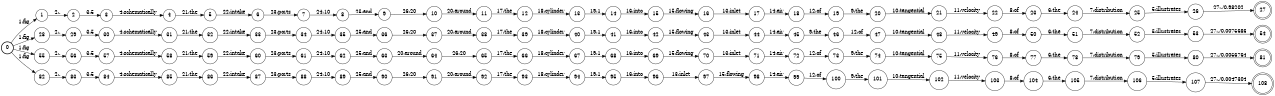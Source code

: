 digraph FST {
rankdir = LR;
size = "8.5,11";
label = "";
center = 1;
orientation = Portrait;
ranksep = "0.4";
nodesep = "0.25";
0 [label = "0", shape = circle, style = bold, fontsize = 14]
	0 -> 1 [label = "1:fig", fontsize = 14];
	0 -> 28 [label = "1:fig", fontsize = 14];
	0 -> 55 [label = "1:fig", fontsize = 14];
	0 -> 82 [label = "1:fig", fontsize = 14];
1 [label = "1", shape = circle, style = solid, fontsize = 14]
	1 -> 2 [label = "2:.", fontsize = 14];
2 [label = "2", shape = circle, style = solid, fontsize = 14]
	2 -> 3 [label = "3:5", fontsize = 14];
3 [label = "3", shape = circle, style = solid, fontsize = 14]
	3 -> 4 [label = "4:schematically", fontsize = 14];
4 [label = "4", shape = circle, style = solid, fontsize = 14]
	4 -> 5 [label = "21:the", fontsize = 14];
5 [label = "5", shape = circle, style = solid, fontsize = 14]
	5 -> 6 [label = "22:intake", fontsize = 14];
6 [label = "6", shape = circle, style = solid, fontsize = 14]
	6 -> 7 [label = "23:ports", fontsize = 14];
7 [label = "7", shape = circle, style = solid, fontsize = 14]
	7 -> 8 [label = "24:10", fontsize = 14];
8 [label = "8", shape = circle, style = solid, fontsize = 14]
	8 -> 9 [label = "25:and", fontsize = 14];
9 [label = "9", shape = circle, style = solid, fontsize = 14]
	9 -> 10 [label = "26:20", fontsize = 14];
10 [label = "10", shape = circle, style = solid, fontsize = 14]
	10 -> 11 [label = "20:around", fontsize = 14];
11 [label = "11", shape = circle, style = solid, fontsize = 14]
	11 -> 12 [label = "17:the", fontsize = 14];
12 [label = "12", shape = circle, style = solid, fontsize = 14]
	12 -> 13 [label = "18:cylinder", fontsize = 14];
13 [label = "13", shape = circle, style = solid, fontsize = 14]
	13 -> 14 [label = "19:1", fontsize = 14];
14 [label = "14", shape = circle, style = solid, fontsize = 14]
	14 -> 15 [label = "16:into", fontsize = 14];
15 [label = "15", shape = circle, style = solid, fontsize = 14]
	15 -> 16 [label = "15:flowing", fontsize = 14];
16 [label = "16", shape = circle, style = solid, fontsize = 14]
	16 -> 17 [label = "13:inlet", fontsize = 14];
17 [label = "17", shape = circle, style = solid, fontsize = 14]
	17 -> 18 [label = "14:air", fontsize = 14];
18 [label = "18", shape = circle, style = solid, fontsize = 14]
	18 -> 19 [label = "12:of", fontsize = 14];
19 [label = "19", shape = circle, style = solid, fontsize = 14]
	19 -> 20 [label = "9:the", fontsize = 14];
20 [label = "20", shape = circle, style = solid, fontsize = 14]
	20 -> 21 [label = "10:tangential", fontsize = 14];
21 [label = "21", shape = circle, style = solid, fontsize = 14]
	21 -> 22 [label = "11:velocity", fontsize = 14];
22 [label = "22", shape = circle, style = solid, fontsize = 14]
	22 -> 23 [label = "8:of", fontsize = 14];
23 [label = "23", shape = circle, style = solid, fontsize = 14]
	23 -> 24 [label = "6:the", fontsize = 14];
24 [label = "24", shape = circle, style = solid, fontsize = 14]
	24 -> 25 [label = "7:distribution", fontsize = 14];
25 [label = "25", shape = circle, style = solid, fontsize = 14]
	25 -> 26 [label = "5:illustrates", fontsize = 14];
26 [label = "26", shape = circle, style = solid, fontsize = 14]
	26 -> 27 [label = "27:./0.98202", fontsize = 14];
27 [label = "27", shape = doublecircle, style = solid, fontsize = 14]
28 [label = "28", shape = circle, style = solid, fontsize = 14]
	28 -> 29 [label = "2:.", fontsize = 14];
29 [label = "29", shape = circle, style = solid, fontsize = 14]
	29 -> 30 [label = "3:5", fontsize = 14];
30 [label = "30", shape = circle, style = solid, fontsize = 14]
	30 -> 31 [label = "4:schematically", fontsize = 14];
31 [label = "31", shape = circle, style = solid, fontsize = 14]
	31 -> 32 [label = "21:the", fontsize = 14];
32 [label = "32", shape = circle, style = solid, fontsize = 14]
	32 -> 33 [label = "22:intake", fontsize = 14];
33 [label = "33", shape = circle, style = solid, fontsize = 14]
	33 -> 34 [label = "23:ports", fontsize = 14];
34 [label = "34", shape = circle, style = solid, fontsize = 14]
	34 -> 35 [label = "24:10", fontsize = 14];
35 [label = "35", shape = circle, style = solid, fontsize = 14]
	35 -> 36 [label = "25:and", fontsize = 14];
36 [label = "36", shape = circle, style = solid, fontsize = 14]
	36 -> 37 [label = "26:20", fontsize = 14];
37 [label = "37", shape = circle, style = solid, fontsize = 14]
	37 -> 38 [label = "20:around", fontsize = 14];
38 [label = "38", shape = circle, style = solid, fontsize = 14]
	38 -> 39 [label = "17:the", fontsize = 14];
39 [label = "39", shape = circle, style = solid, fontsize = 14]
	39 -> 40 [label = "18:cylinder", fontsize = 14];
40 [label = "40", shape = circle, style = solid, fontsize = 14]
	40 -> 41 [label = "19:1", fontsize = 14];
41 [label = "41", shape = circle, style = solid, fontsize = 14]
	41 -> 42 [label = "16:into", fontsize = 14];
42 [label = "42", shape = circle, style = solid, fontsize = 14]
	42 -> 43 [label = "15:flowing", fontsize = 14];
43 [label = "43", shape = circle, style = solid, fontsize = 14]
	43 -> 44 [label = "13:inlet", fontsize = 14];
44 [label = "44", shape = circle, style = solid, fontsize = 14]
	44 -> 45 [label = "14:air", fontsize = 14];
45 [label = "45", shape = circle, style = solid, fontsize = 14]
	45 -> 46 [label = "9:the", fontsize = 14];
46 [label = "46", shape = circle, style = solid, fontsize = 14]
	46 -> 47 [label = "12:of", fontsize = 14];
47 [label = "47", shape = circle, style = solid, fontsize = 14]
	47 -> 48 [label = "10:tangential", fontsize = 14];
48 [label = "48", shape = circle, style = solid, fontsize = 14]
	48 -> 49 [label = "11:velocity", fontsize = 14];
49 [label = "49", shape = circle, style = solid, fontsize = 14]
	49 -> 50 [label = "8:of", fontsize = 14];
50 [label = "50", shape = circle, style = solid, fontsize = 14]
	50 -> 51 [label = "6:the", fontsize = 14];
51 [label = "51", shape = circle, style = solid, fontsize = 14]
	51 -> 52 [label = "7:distribution", fontsize = 14];
52 [label = "52", shape = circle, style = solid, fontsize = 14]
	52 -> 53 [label = "5:illustrates", fontsize = 14];
53 [label = "53", shape = circle, style = solid, fontsize = 14]
	53 -> 54 [label = "27:./0.0075686", fontsize = 14];
54 [label = "54", shape = doublecircle, style = solid, fontsize = 14]
55 [label = "55", shape = circle, style = solid, fontsize = 14]
	55 -> 56 [label = "2:.", fontsize = 14];
56 [label = "56", shape = circle, style = solid, fontsize = 14]
	56 -> 57 [label = "3:5", fontsize = 14];
57 [label = "57", shape = circle, style = solid, fontsize = 14]
	57 -> 58 [label = "4:schematically", fontsize = 14];
58 [label = "58", shape = circle, style = solid, fontsize = 14]
	58 -> 59 [label = "21:the", fontsize = 14];
59 [label = "59", shape = circle, style = solid, fontsize = 14]
	59 -> 60 [label = "22:intake", fontsize = 14];
60 [label = "60", shape = circle, style = solid, fontsize = 14]
	60 -> 61 [label = "23:ports", fontsize = 14];
61 [label = "61", shape = circle, style = solid, fontsize = 14]
	61 -> 62 [label = "24:10", fontsize = 14];
62 [label = "62", shape = circle, style = solid, fontsize = 14]
	62 -> 63 [label = "25:and", fontsize = 14];
63 [label = "63", shape = circle, style = solid, fontsize = 14]
	63 -> 64 [label = "20:around", fontsize = 14];
64 [label = "64", shape = circle, style = solid, fontsize = 14]
	64 -> 65 [label = "26:20", fontsize = 14];
65 [label = "65", shape = circle, style = solid, fontsize = 14]
	65 -> 66 [label = "17:the", fontsize = 14];
66 [label = "66", shape = circle, style = solid, fontsize = 14]
	66 -> 67 [label = "18:cylinder", fontsize = 14];
67 [label = "67", shape = circle, style = solid, fontsize = 14]
	67 -> 68 [label = "19:1", fontsize = 14];
68 [label = "68", shape = circle, style = solid, fontsize = 14]
	68 -> 69 [label = "16:into", fontsize = 14];
69 [label = "69", shape = circle, style = solid, fontsize = 14]
	69 -> 70 [label = "15:flowing", fontsize = 14];
70 [label = "70", shape = circle, style = solid, fontsize = 14]
	70 -> 71 [label = "13:inlet", fontsize = 14];
71 [label = "71", shape = circle, style = solid, fontsize = 14]
	71 -> 72 [label = "14:air", fontsize = 14];
72 [label = "72", shape = circle, style = solid, fontsize = 14]
	72 -> 73 [label = "12:of", fontsize = 14];
73 [label = "73", shape = circle, style = solid, fontsize = 14]
	73 -> 74 [label = "9:the", fontsize = 14];
74 [label = "74", shape = circle, style = solid, fontsize = 14]
	74 -> 75 [label = "10:tangential", fontsize = 14];
75 [label = "75", shape = circle, style = solid, fontsize = 14]
	75 -> 76 [label = "11:velocity", fontsize = 14];
76 [label = "76", shape = circle, style = solid, fontsize = 14]
	76 -> 77 [label = "8:of", fontsize = 14];
77 [label = "77", shape = circle, style = solid, fontsize = 14]
	77 -> 78 [label = "6:the", fontsize = 14];
78 [label = "78", shape = circle, style = solid, fontsize = 14]
	78 -> 79 [label = "7:distribution", fontsize = 14];
79 [label = "79", shape = circle, style = solid, fontsize = 14]
	79 -> 80 [label = "5:illustrates", fontsize = 14];
80 [label = "80", shape = circle, style = solid, fontsize = 14]
	80 -> 81 [label = "27:./0.0056764", fontsize = 14];
81 [label = "81", shape = doublecircle, style = solid, fontsize = 14]
82 [label = "82", shape = circle, style = solid, fontsize = 14]
	82 -> 83 [label = "2:.", fontsize = 14];
83 [label = "83", shape = circle, style = solid, fontsize = 14]
	83 -> 84 [label = "3:5", fontsize = 14];
84 [label = "84", shape = circle, style = solid, fontsize = 14]
	84 -> 85 [label = "4:schematically", fontsize = 14];
85 [label = "85", shape = circle, style = solid, fontsize = 14]
	85 -> 86 [label = "21:the", fontsize = 14];
86 [label = "86", shape = circle, style = solid, fontsize = 14]
	86 -> 87 [label = "22:intake", fontsize = 14];
87 [label = "87", shape = circle, style = solid, fontsize = 14]
	87 -> 88 [label = "23:ports", fontsize = 14];
88 [label = "88", shape = circle, style = solid, fontsize = 14]
	88 -> 89 [label = "24:10", fontsize = 14];
89 [label = "89", shape = circle, style = solid, fontsize = 14]
	89 -> 90 [label = "25:and", fontsize = 14];
90 [label = "90", shape = circle, style = solid, fontsize = 14]
	90 -> 91 [label = "26:20", fontsize = 14];
91 [label = "91", shape = circle, style = solid, fontsize = 14]
	91 -> 92 [label = "20:around", fontsize = 14];
92 [label = "92", shape = circle, style = solid, fontsize = 14]
	92 -> 93 [label = "17:the", fontsize = 14];
93 [label = "93", shape = circle, style = solid, fontsize = 14]
	93 -> 94 [label = "18:cylinder", fontsize = 14];
94 [label = "94", shape = circle, style = solid, fontsize = 14]
	94 -> 95 [label = "19:1", fontsize = 14];
95 [label = "95", shape = circle, style = solid, fontsize = 14]
	95 -> 96 [label = "16:into", fontsize = 14];
96 [label = "96", shape = circle, style = solid, fontsize = 14]
	96 -> 97 [label = "13:inlet", fontsize = 14];
97 [label = "97", shape = circle, style = solid, fontsize = 14]
	97 -> 98 [label = "15:flowing", fontsize = 14];
98 [label = "98", shape = circle, style = solid, fontsize = 14]
	98 -> 99 [label = "14:air", fontsize = 14];
99 [label = "99", shape = circle, style = solid, fontsize = 14]
	99 -> 100 [label = "12:of", fontsize = 14];
100 [label = "100", shape = circle, style = solid, fontsize = 14]
	100 -> 101 [label = "9:the", fontsize = 14];
101 [label = "101", shape = circle, style = solid, fontsize = 14]
	101 -> 102 [label = "10:tangential", fontsize = 14];
102 [label = "102", shape = circle, style = solid, fontsize = 14]
	102 -> 103 [label = "11:velocity", fontsize = 14];
103 [label = "103", shape = circle, style = solid, fontsize = 14]
	103 -> 104 [label = "8:of", fontsize = 14];
104 [label = "104", shape = circle, style = solid, fontsize = 14]
	104 -> 105 [label = "6:the", fontsize = 14];
105 [label = "105", shape = circle, style = solid, fontsize = 14]
	105 -> 106 [label = "7:distribution", fontsize = 14];
106 [label = "106", shape = circle, style = solid, fontsize = 14]
	106 -> 107 [label = "5:illustrates", fontsize = 14];
107 [label = "107", shape = circle, style = solid, fontsize = 14]
	107 -> 108 [label = "27:./0.0047304", fontsize = 14];
108 [label = "108", shape = doublecircle, style = solid, fontsize = 14]
}
